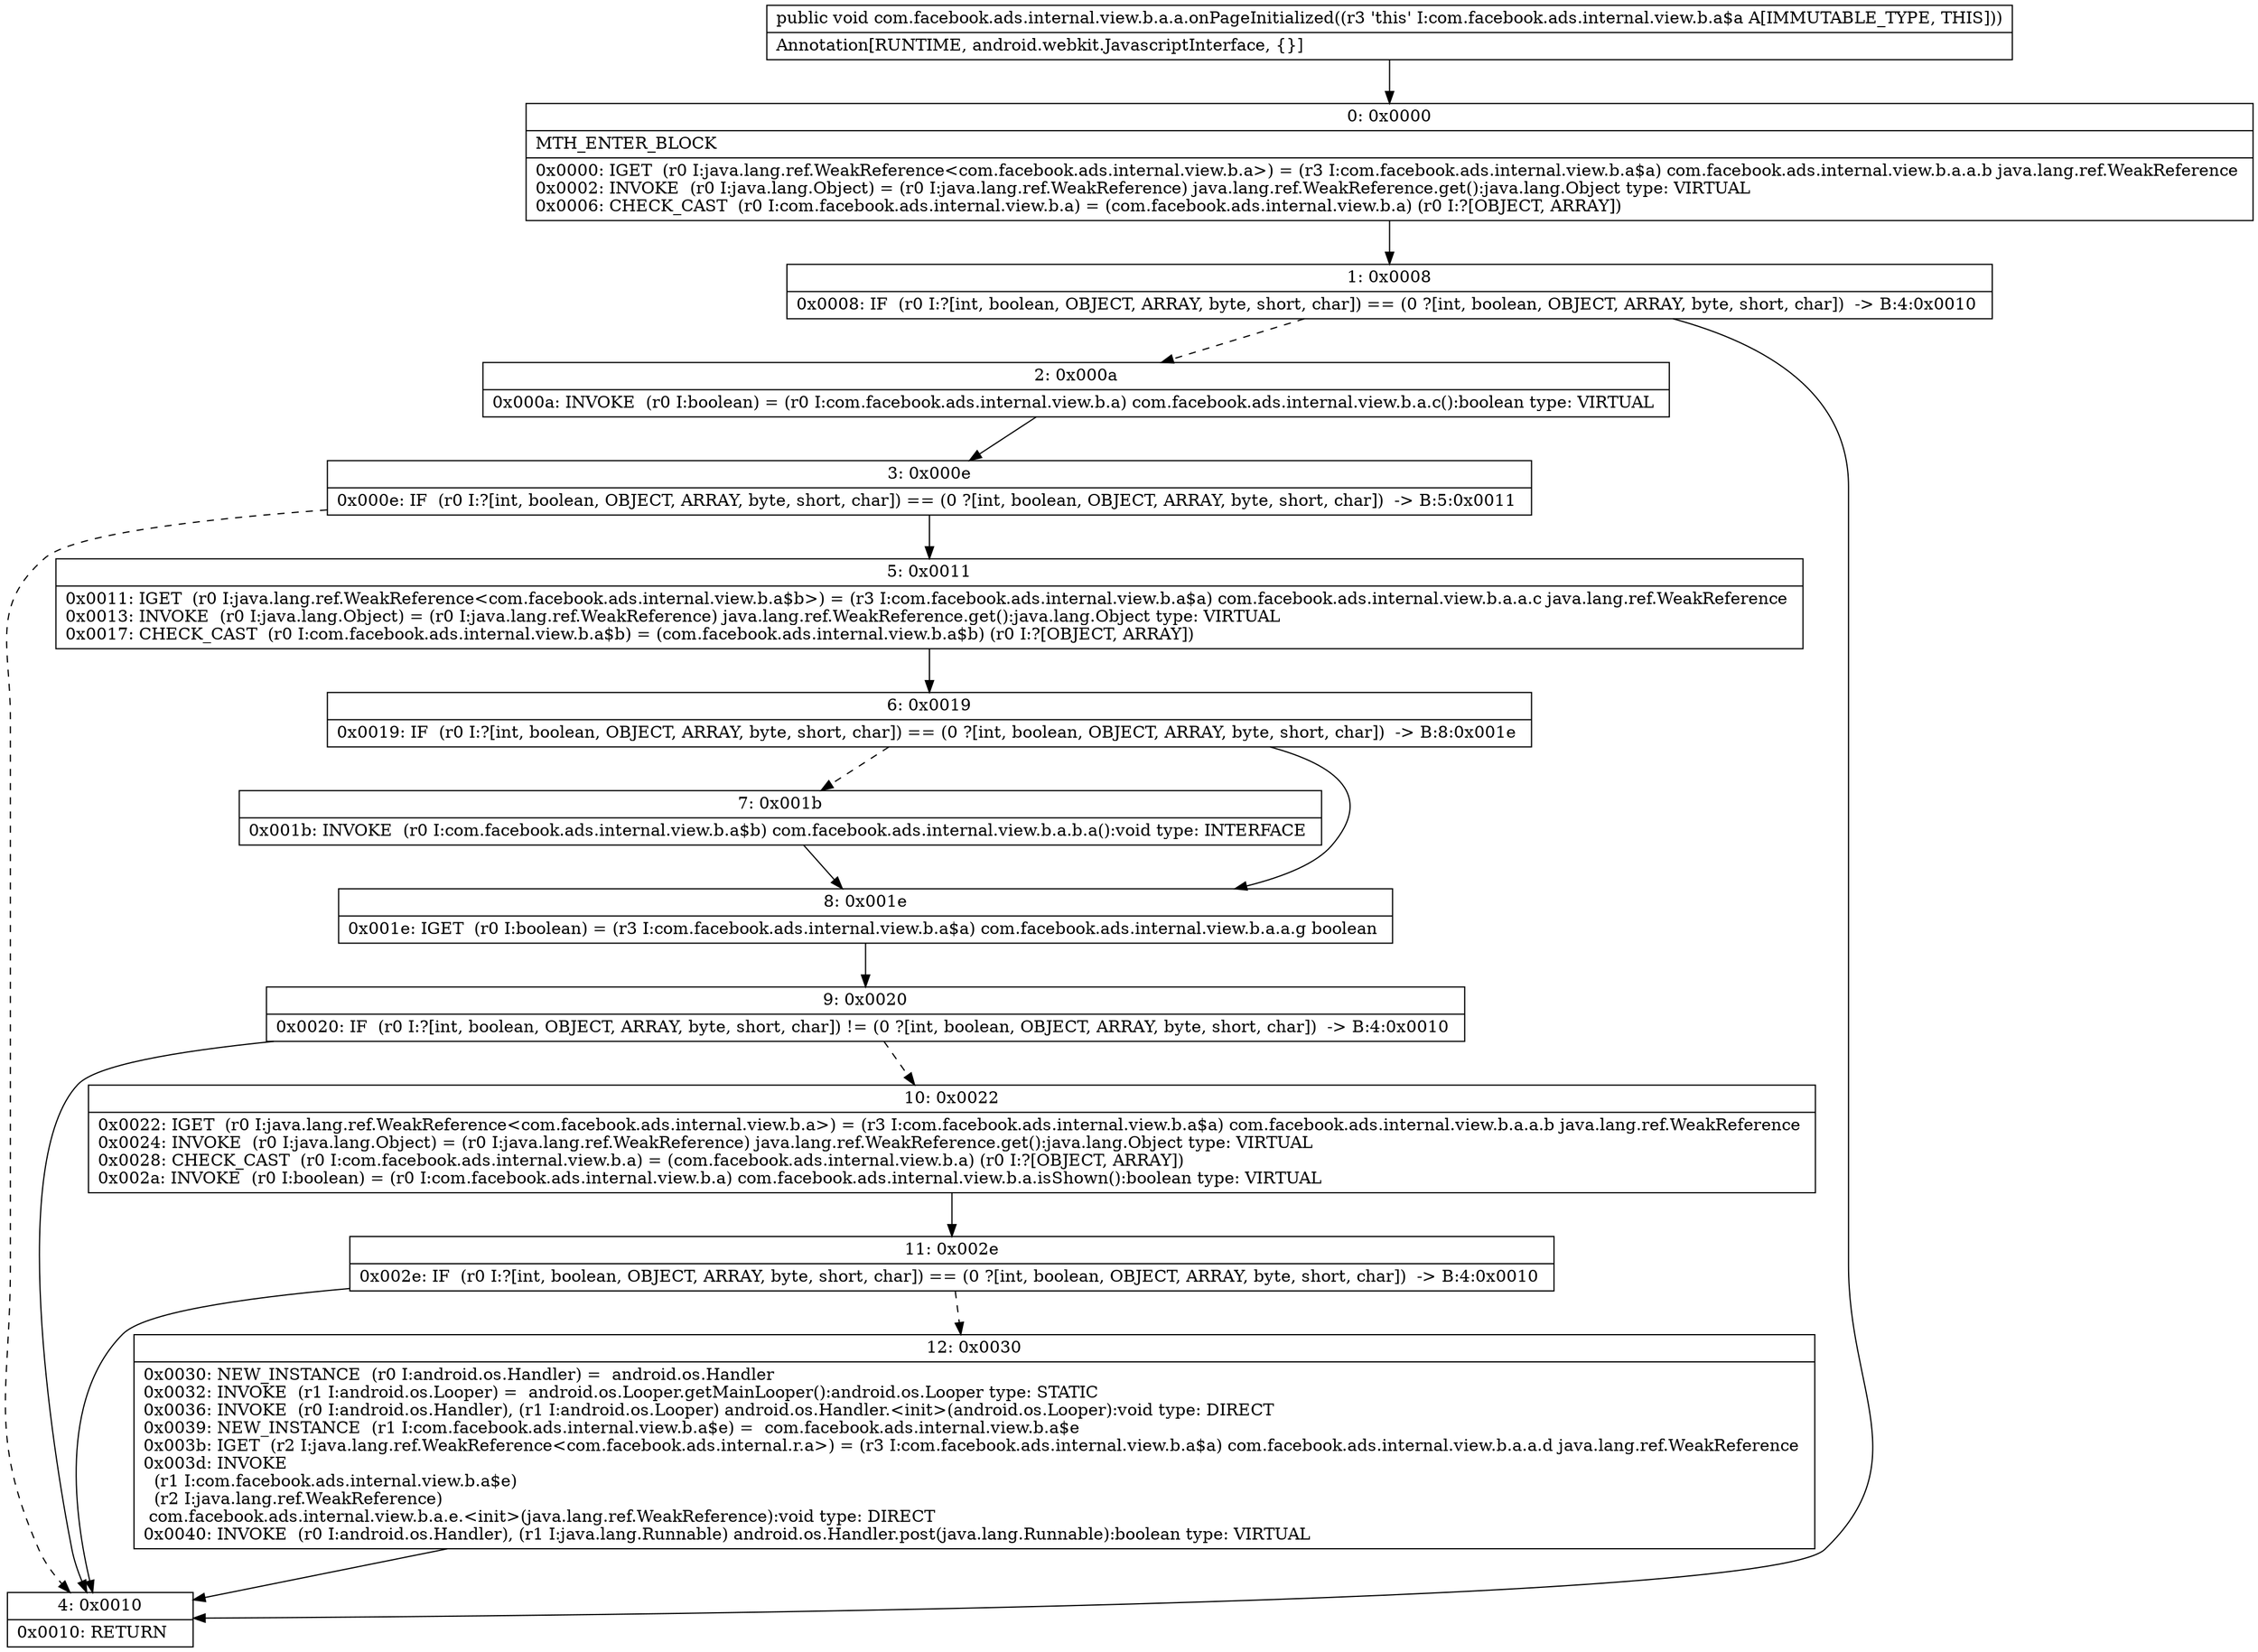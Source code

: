 digraph "CFG forcom.facebook.ads.internal.view.b.a.a.onPageInitialized()V" {
Node_0 [shape=record,label="{0\:\ 0x0000|MTH_ENTER_BLOCK\l|0x0000: IGET  (r0 I:java.lang.ref.WeakReference\<com.facebook.ads.internal.view.b.a\>) = (r3 I:com.facebook.ads.internal.view.b.a$a) com.facebook.ads.internal.view.b.a.a.b java.lang.ref.WeakReference \l0x0002: INVOKE  (r0 I:java.lang.Object) = (r0 I:java.lang.ref.WeakReference) java.lang.ref.WeakReference.get():java.lang.Object type: VIRTUAL \l0x0006: CHECK_CAST  (r0 I:com.facebook.ads.internal.view.b.a) = (com.facebook.ads.internal.view.b.a) (r0 I:?[OBJECT, ARRAY]) \l}"];
Node_1 [shape=record,label="{1\:\ 0x0008|0x0008: IF  (r0 I:?[int, boolean, OBJECT, ARRAY, byte, short, char]) == (0 ?[int, boolean, OBJECT, ARRAY, byte, short, char])  \-\> B:4:0x0010 \l}"];
Node_2 [shape=record,label="{2\:\ 0x000a|0x000a: INVOKE  (r0 I:boolean) = (r0 I:com.facebook.ads.internal.view.b.a) com.facebook.ads.internal.view.b.a.c():boolean type: VIRTUAL \l}"];
Node_3 [shape=record,label="{3\:\ 0x000e|0x000e: IF  (r0 I:?[int, boolean, OBJECT, ARRAY, byte, short, char]) == (0 ?[int, boolean, OBJECT, ARRAY, byte, short, char])  \-\> B:5:0x0011 \l}"];
Node_4 [shape=record,label="{4\:\ 0x0010|0x0010: RETURN   \l}"];
Node_5 [shape=record,label="{5\:\ 0x0011|0x0011: IGET  (r0 I:java.lang.ref.WeakReference\<com.facebook.ads.internal.view.b.a$b\>) = (r3 I:com.facebook.ads.internal.view.b.a$a) com.facebook.ads.internal.view.b.a.a.c java.lang.ref.WeakReference \l0x0013: INVOKE  (r0 I:java.lang.Object) = (r0 I:java.lang.ref.WeakReference) java.lang.ref.WeakReference.get():java.lang.Object type: VIRTUAL \l0x0017: CHECK_CAST  (r0 I:com.facebook.ads.internal.view.b.a$b) = (com.facebook.ads.internal.view.b.a$b) (r0 I:?[OBJECT, ARRAY]) \l}"];
Node_6 [shape=record,label="{6\:\ 0x0019|0x0019: IF  (r0 I:?[int, boolean, OBJECT, ARRAY, byte, short, char]) == (0 ?[int, boolean, OBJECT, ARRAY, byte, short, char])  \-\> B:8:0x001e \l}"];
Node_7 [shape=record,label="{7\:\ 0x001b|0x001b: INVOKE  (r0 I:com.facebook.ads.internal.view.b.a$b) com.facebook.ads.internal.view.b.a.b.a():void type: INTERFACE \l}"];
Node_8 [shape=record,label="{8\:\ 0x001e|0x001e: IGET  (r0 I:boolean) = (r3 I:com.facebook.ads.internal.view.b.a$a) com.facebook.ads.internal.view.b.a.a.g boolean \l}"];
Node_9 [shape=record,label="{9\:\ 0x0020|0x0020: IF  (r0 I:?[int, boolean, OBJECT, ARRAY, byte, short, char]) != (0 ?[int, boolean, OBJECT, ARRAY, byte, short, char])  \-\> B:4:0x0010 \l}"];
Node_10 [shape=record,label="{10\:\ 0x0022|0x0022: IGET  (r0 I:java.lang.ref.WeakReference\<com.facebook.ads.internal.view.b.a\>) = (r3 I:com.facebook.ads.internal.view.b.a$a) com.facebook.ads.internal.view.b.a.a.b java.lang.ref.WeakReference \l0x0024: INVOKE  (r0 I:java.lang.Object) = (r0 I:java.lang.ref.WeakReference) java.lang.ref.WeakReference.get():java.lang.Object type: VIRTUAL \l0x0028: CHECK_CAST  (r0 I:com.facebook.ads.internal.view.b.a) = (com.facebook.ads.internal.view.b.a) (r0 I:?[OBJECT, ARRAY]) \l0x002a: INVOKE  (r0 I:boolean) = (r0 I:com.facebook.ads.internal.view.b.a) com.facebook.ads.internal.view.b.a.isShown():boolean type: VIRTUAL \l}"];
Node_11 [shape=record,label="{11\:\ 0x002e|0x002e: IF  (r0 I:?[int, boolean, OBJECT, ARRAY, byte, short, char]) == (0 ?[int, boolean, OBJECT, ARRAY, byte, short, char])  \-\> B:4:0x0010 \l}"];
Node_12 [shape=record,label="{12\:\ 0x0030|0x0030: NEW_INSTANCE  (r0 I:android.os.Handler) =  android.os.Handler \l0x0032: INVOKE  (r1 I:android.os.Looper) =  android.os.Looper.getMainLooper():android.os.Looper type: STATIC \l0x0036: INVOKE  (r0 I:android.os.Handler), (r1 I:android.os.Looper) android.os.Handler.\<init\>(android.os.Looper):void type: DIRECT \l0x0039: NEW_INSTANCE  (r1 I:com.facebook.ads.internal.view.b.a$e) =  com.facebook.ads.internal.view.b.a$e \l0x003b: IGET  (r2 I:java.lang.ref.WeakReference\<com.facebook.ads.internal.r.a\>) = (r3 I:com.facebook.ads.internal.view.b.a$a) com.facebook.ads.internal.view.b.a.a.d java.lang.ref.WeakReference \l0x003d: INVOKE  \l  (r1 I:com.facebook.ads.internal.view.b.a$e)\l  (r2 I:java.lang.ref.WeakReference)\l com.facebook.ads.internal.view.b.a.e.\<init\>(java.lang.ref.WeakReference):void type: DIRECT \l0x0040: INVOKE  (r0 I:android.os.Handler), (r1 I:java.lang.Runnable) android.os.Handler.post(java.lang.Runnable):boolean type: VIRTUAL \l}"];
MethodNode[shape=record,label="{public void com.facebook.ads.internal.view.b.a.a.onPageInitialized((r3 'this' I:com.facebook.ads.internal.view.b.a$a A[IMMUTABLE_TYPE, THIS]))  | Annotation[RUNTIME, android.webkit.JavascriptInterface, \{\}]\l}"];
MethodNode -> Node_0;
Node_0 -> Node_1;
Node_1 -> Node_2[style=dashed];
Node_1 -> Node_4;
Node_2 -> Node_3;
Node_3 -> Node_4[style=dashed];
Node_3 -> Node_5;
Node_5 -> Node_6;
Node_6 -> Node_7[style=dashed];
Node_6 -> Node_8;
Node_7 -> Node_8;
Node_8 -> Node_9;
Node_9 -> Node_4;
Node_9 -> Node_10[style=dashed];
Node_10 -> Node_11;
Node_11 -> Node_4;
Node_11 -> Node_12[style=dashed];
Node_12 -> Node_4;
}

